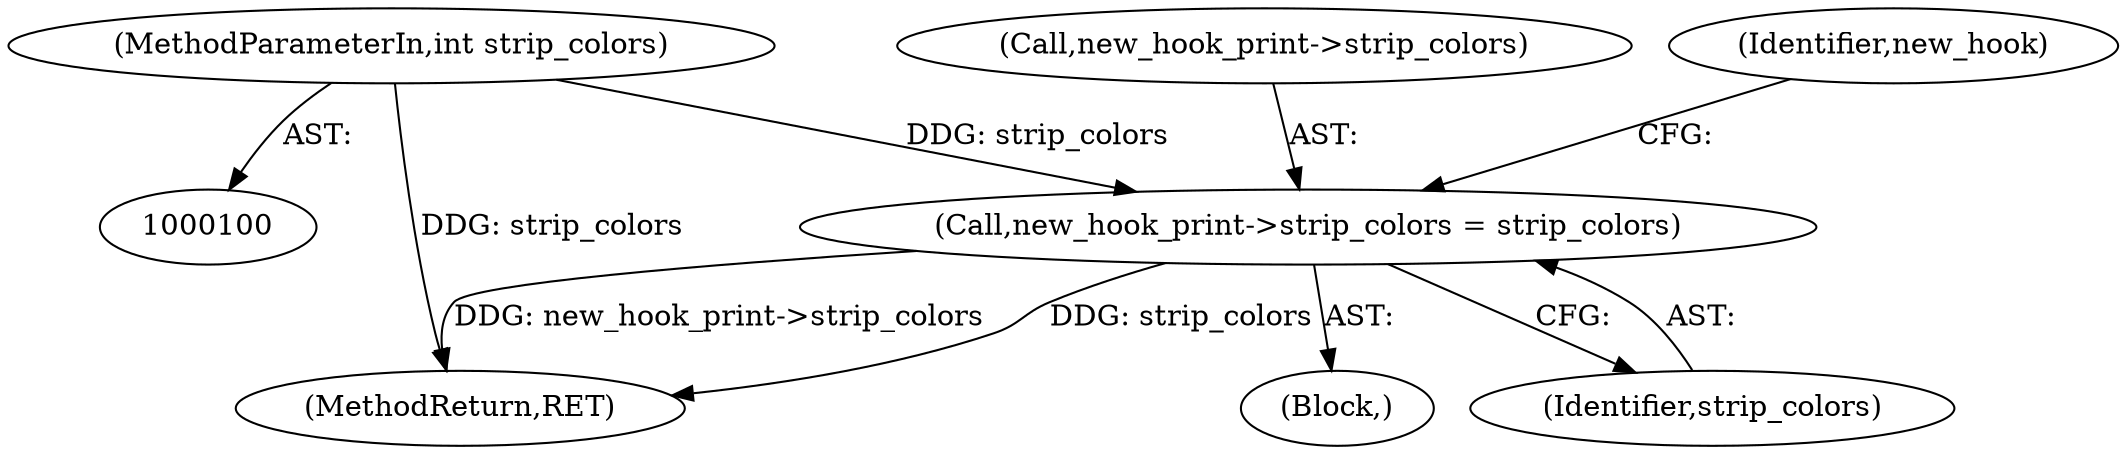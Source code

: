 digraph "0_savannah_c265cad1c95b84abfd4e8d861f25926ef13b5d91@pointer" {
"1000210" [label="(Call,new_hook_print->strip_colors = strip_colors)"];
"1000105" [label="(MethodParameterIn,int strip_colors)"];
"1000211" [label="(Call,new_hook_print->strip_colors)"];
"1000105" [label="(MethodParameterIn,int strip_colors)"];
"1000216" [label="(Identifier,new_hook)"];
"1000219" [label="(MethodReturn,RET)"];
"1000108" [label="(Block,)"];
"1000210" [label="(Call,new_hook_print->strip_colors = strip_colors)"];
"1000214" [label="(Identifier,strip_colors)"];
"1000210" -> "1000108"  [label="AST: "];
"1000210" -> "1000214"  [label="CFG: "];
"1000211" -> "1000210"  [label="AST: "];
"1000214" -> "1000210"  [label="AST: "];
"1000216" -> "1000210"  [label="CFG: "];
"1000210" -> "1000219"  [label="DDG: strip_colors"];
"1000210" -> "1000219"  [label="DDG: new_hook_print->strip_colors"];
"1000105" -> "1000210"  [label="DDG: strip_colors"];
"1000105" -> "1000100"  [label="AST: "];
"1000105" -> "1000219"  [label="DDG: strip_colors"];
}
